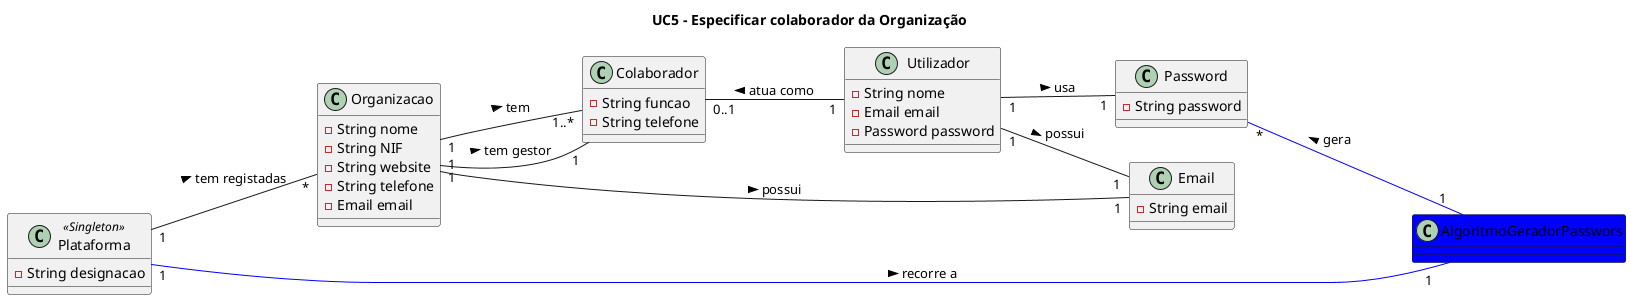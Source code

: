 @startuml
title UC5 - Especificar colaborador da Organização
left to right direction

class Plataforma <<Singleton>>{
    -String designacao
}

class Organizacao {
    -String nome
    -String NIF
    -String website
    -String telefone
    -Email email
}

class Colaborador {
    -String funcao
    -String telefone
}

class Email {
    -String email
}

class Password {
    -String password
}

class Utilizador{
    -String nome
    -Email email
    -Password password
}

class AlgoritmoGeradorPasswors #blue{
}

Plataforma "1" -- "*" Organizacao: tem registadas >
Organizacao "1" -- "1..*" Colaborador: tem >
Organizacao "1" -- "1" Colaborador: tem gestor >
Colaborador "0..1" -- "1" Utilizador: atua como <
Organizacao "1" -- "1"Email: possui >
Utilizador"1" -- "1"Password: usa >
Utilizador "1" -- "1"Email: possui >


Plataforma "1" -down[#blue]-- "1" AlgoritmoGeradorPasswors: recorre a >

AlgoritmoGeradorPasswors "1" --up[#blue]- "*"Password: gera >





@enduml